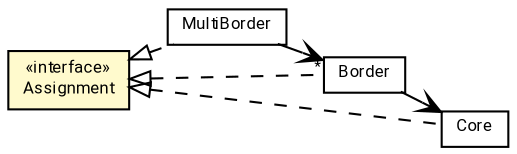 #!/usr/local/bin/dot
#
# Class diagram 
# Generated by UMLGraph version R5_7_2-60-g0e99a6 (http://www.spinellis.gr/umlgraph/)
#

digraph G {
	graph [fontnames="svg"]
	edge [fontname="Roboto",fontsize=7,labelfontname="Roboto",labelfontsize=7,color="black"];
	node [fontname="Roboto",fontcolor="black",fontsize=8,shape=plaintext,margin=0,width=0,height=0];
	nodesep=0.15;
	ranksep=0.25;
	rankdir=LR;
	// de.lmu.ifi.dbs.elki.algorithm.clustering.gdbscan.util.Assignment
	c1666066 [label=<<table title="de.lmu.ifi.dbs.elki.algorithm.clustering.gdbscan.util.Assignment" border="0" cellborder="1" cellspacing="0" cellpadding="2" bgcolor="lemonChiffon" href="Assignment.html" target="_parent">
		<tr><td><table border="0" cellspacing="0" cellpadding="1">
		<tr><td align="center" balign="center"> &#171;interface&#187; </td></tr>
		<tr><td align="center" balign="center"> <font face="Roboto">Assignment</font> </td></tr>
		</table></td></tr>
		</table>>, URL="Assignment.html"];
	// de.lmu.ifi.dbs.elki.algorithm.clustering.gdbscan.util.MultiBorder
	c1666067 [label=<<table title="de.lmu.ifi.dbs.elki.algorithm.clustering.gdbscan.util.MultiBorder" border="0" cellborder="1" cellspacing="0" cellpadding="2" href="MultiBorder.html" target="_parent">
		<tr><td><table border="0" cellspacing="0" cellpadding="1">
		<tr><td align="center" balign="center"> <font face="Roboto">MultiBorder</font> </td></tr>
		</table></td></tr>
		</table>>, URL="MultiBorder.html"];
	// de.lmu.ifi.dbs.elki.algorithm.clustering.gdbscan.util.Border
	c1666068 [label=<<table title="de.lmu.ifi.dbs.elki.algorithm.clustering.gdbscan.util.Border" border="0" cellborder="1" cellspacing="0" cellpadding="2" href="Border.html" target="_parent">
		<tr><td><table border="0" cellspacing="0" cellpadding="1">
		<tr><td align="center" balign="center"> <font face="Roboto">Border</font> </td></tr>
		</table></td></tr>
		</table>>, URL="Border.html"];
	// de.lmu.ifi.dbs.elki.algorithm.clustering.gdbscan.util.Core
	c1666069 [label=<<table title="de.lmu.ifi.dbs.elki.algorithm.clustering.gdbscan.util.Core" border="0" cellborder="1" cellspacing="0" cellpadding="2" href="Core.html" target="_parent">
		<tr><td><table border="0" cellspacing="0" cellpadding="1">
		<tr><td align="center" balign="center"> <font face="Roboto">Core</font> </td></tr>
		</table></td></tr>
		</table>>, URL="Core.html"];
	// de.lmu.ifi.dbs.elki.algorithm.clustering.gdbscan.util.MultiBorder implements de.lmu.ifi.dbs.elki.algorithm.clustering.gdbscan.util.Assignment
	c1666066 -> c1666067 [arrowtail=empty,style=dashed,dir=back,weight=9];
	// de.lmu.ifi.dbs.elki.algorithm.clustering.gdbscan.util.Border implements de.lmu.ifi.dbs.elki.algorithm.clustering.gdbscan.util.Assignment
	c1666066 -> c1666068 [arrowtail=empty,style=dashed,dir=back,weight=9];
	// de.lmu.ifi.dbs.elki.algorithm.clustering.gdbscan.util.Core implements de.lmu.ifi.dbs.elki.algorithm.clustering.gdbscan.util.Assignment
	c1666066 -> c1666069 [arrowtail=empty,style=dashed,dir=back,weight=9];
	// de.lmu.ifi.dbs.elki.algorithm.clustering.gdbscan.util.MultiBorder navassoc de.lmu.ifi.dbs.elki.algorithm.clustering.gdbscan.util.Border
	c1666067 -> c1666068 [arrowhead=open,weight=1,headlabel="*"];
	// de.lmu.ifi.dbs.elki.algorithm.clustering.gdbscan.util.Border navassoc de.lmu.ifi.dbs.elki.algorithm.clustering.gdbscan.util.Core
	c1666068 -> c1666069 [arrowhead=open,weight=1];
}

